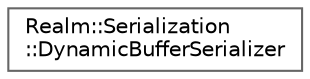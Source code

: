 digraph "Graphical Class Hierarchy"
{
 // LATEX_PDF_SIZE
  bgcolor="transparent";
  edge [fontname=Helvetica,fontsize=10,labelfontname=Helvetica,labelfontsize=10];
  node [fontname=Helvetica,fontsize=10,shape=box,height=0.2,width=0.4];
  rankdir="LR";
  Node0 [id="Node000000",label="Realm::Serialization\l::DynamicBufferSerializer",height=0.2,width=0.4,color="grey40", fillcolor="white", style="filled",URL="$classRealm_1_1Serialization_1_1DynamicBufferSerializer.html",tooltip=" "];
}
